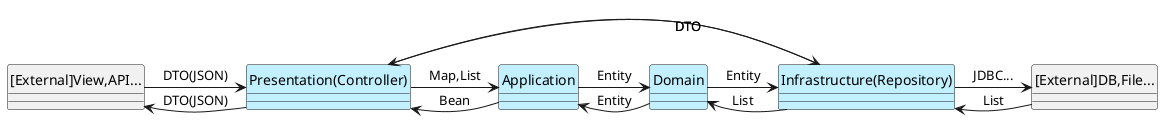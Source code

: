 @startuml
'https://plantuml.com/class-diagram

' hide the spot
hide circle

' avoid problems with angled crows feet
'skinparam linetype ortho

Entity View as "[External]View,API..." {}
Entity Presentation as "Presentation(Controller)" #Application {}
Entity Application #Application {}
Entity Domain #Application {}
Entity Infrastructure as "Infrastructure(Repository)" #Application {}
Entity Persistance as "[External]DB,File..." {}

View -> Presentation: DTO(JSON)
View <- Presentation: DTO(JSON)
Presentation -> Application: Map,List
Presentation <- Application: Bean
Application -> Domain: Entity
Application <- Domain: Entity
Domain -> Infrastructure: Entity
Domain <- Infrastructure: List
Infrastructure -> Persistance: JDBC...
Infrastructure <- Persistance: List
Infrastructure -> Presentation: DTO
Infrastructure <- Presentation: DTO

@enduml